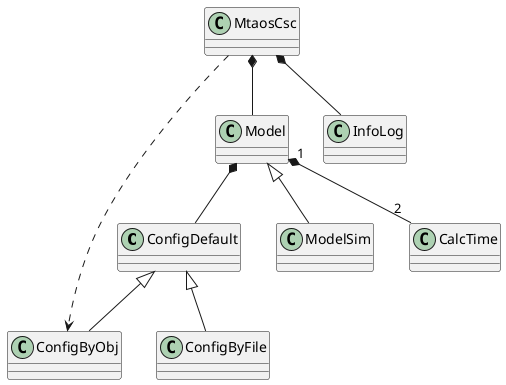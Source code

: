 @startuml
ConfigDefault <|-- ConfigByFile
ConfigDefault <|-- ConfigByObj
Model <|-- ModelSim
Model *-- ConfigDefault
Model "1" *-- "2" CalcTime
MtaosCsc *-- Model
MtaosCsc *-- InfoLog
MtaosCsc ..> ConfigByObj
@enduml
